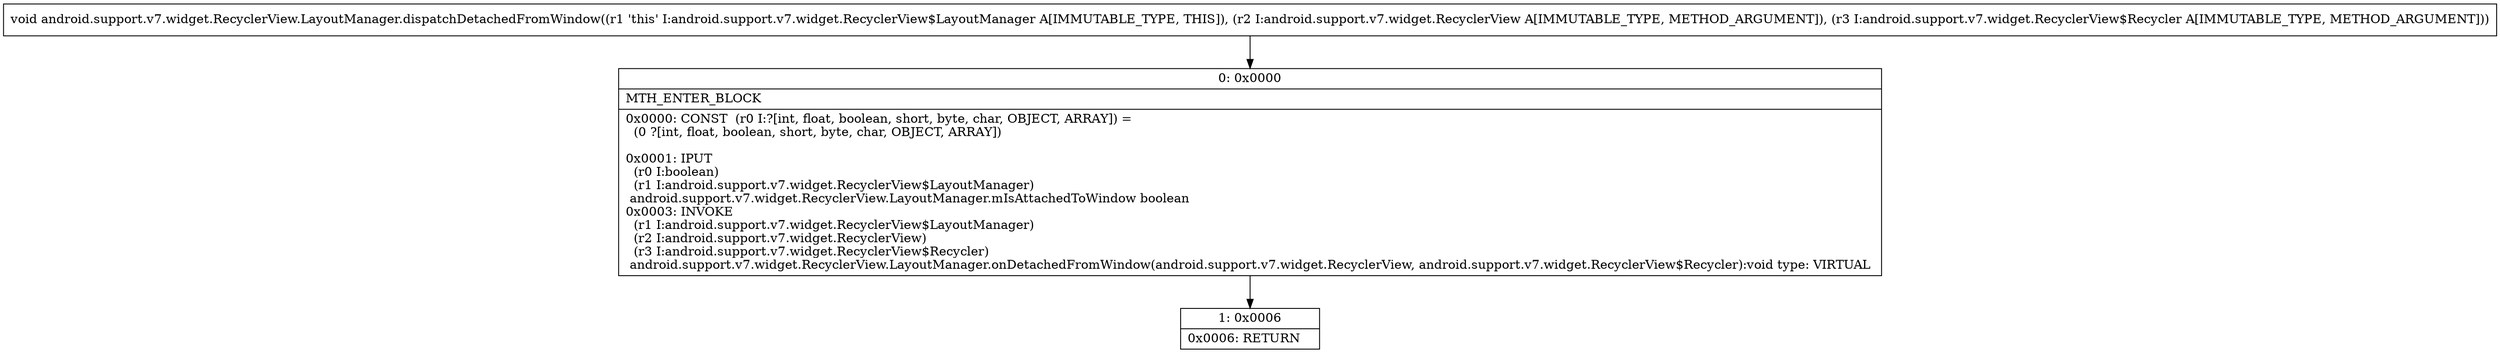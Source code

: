 digraph "CFG forandroid.support.v7.widget.RecyclerView.LayoutManager.dispatchDetachedFromWindow(Landroid\/support\/v7\/widget\/RecyclerView;Landroid\/support\/v7\/widget\/RecyclerView$Recycler;)V" {
Node_0 [shape=record,label="{0\:\ 0x0000|MTH_ENTER_BLOCK\l|0x0000: CONST  (r0 I:?[int, float, boolean, short, byte, char, OBJECT, ARRAY]) = \l  (0 ?[int, float, boolean, short, byte, char, OBJECT, ARRAY])\l \l0x0001: IPUT  \l  (r0 I:boolean)\l  (r1 I:android.support.v7.widget.RecyclerView$LayoutManager)\l android.support.v7.widget.RecyclerView.LayoutManager.mIsAttachedToWindow boolean \l0x0003: INVOKE  \l  (r1 I:android.support.v7.widget.RecyclerView$LayoutManager)\l  (r2 I:android.support.v7.widget.RecyclerView)\l  (r3 I:android.support.v7.widget.RecyclerView$Recycler)\l android.support.v7.widget.RecyclerView.LayoutManager.onDetachedFromWindow(android.support.v7.widget.RecyclerView, android.support.v7.widget.RecyclerView$Recycler):void type: VIRTUAL \l}"];
Node_1 [shape=record,label="{1\:\ 0x0006|0x0006: RETURN   \l}"];
MethodNode[shape=record,label="{void android.support.v7.widget.RecyclerView.LayoutManager.dispatchDetachedFromWindow((r1 'this' I:android.support.v7.widget.RecyclerView$LayoutManager A[IMMUTABLE_TYPE, THIS]), (r2 I:android.support.v7.widget.RecyclerView A[IMMUTABLE_TYPE, METHOD_ARGUMENT]), (r3 I:android.support.v7.widget.RecyclerView$Recycler A[IMMUTABLE_TYPE, METHOD_ARGUMENT])) }"];
MethodNode -> Node_0;
Node_0 -> Node_1;
}


